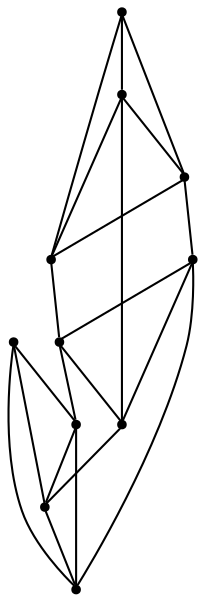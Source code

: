 graph {
  node [shape=point,comment="{\"directed\":false,\"doi\":\"10.1007/978-3-030-35802-0_27\",\"figure\":\"2 (1)\"}"]

  v0 [pos="762.917350242157,1315.9352623199568"]
  v1 [pos="665.568506231665,1315.9352623199568"]
  v2 [pos="373.52199804584563,1484.5475508051609"]
  v3 [pos="600.5415277601819,1315.9352623199568"]
  v4 [pos="406.035519075796,1428.2309045234938"]
  v5 [pos="535.7062127281924,1315.9352623199568"]
  v6 [pos="438.4531805660668,1372.0851818137917"]
  v7 [pos="406.035519075796,1203.6394929411429"]
  v8 [pos="373.52199804584563,1147.3229738347527"]
  v9 [pos="438.4531805660668,1259.7853428261217"]
  v10 [pos="470.87084205633755,1315.9352623199568"]

  v0 -- v1 [id="-1",pos="762.917350242157,1315.9352623199568 665.568506231665,1315.9352623199568 665.568506231665,1315.9352623199568 665.568506231665,1315.9352623199568"]
  v2 -- v0 [id="-2",pos="373.52199804584563,1484.5475508051609 762.917350242157,1315.9352623199568 762.917350242157,1315.9352623199568 762.917350242157,1315.9352623199568"]
  v2 -- v8 [id="-3",pos="373.52199804584563,1484.5475508051609 373.52199804584563,1147.3229738347527 373.52199804584563,1147.3229738347527 373.52199804584563,1147.3229738347527"]
  v8 -- v1 [id="-4",pos="373.52199804584563,1147.3229738347527 665.568506231665,1315.9352623199568 665.568506231665,1315.9352623199568 665.568506231665,1315.9352623199568"]
  v8 -- v0 [id="-5",pos="373.52199804584563,1147.3229738347527 762.917350242157,1315.9352623199568 762.917350242157,1315.9352623199568 762.917350242157,1315.9352623199568"]
  v4 -- v7 [id="-6",pos="406.035519075796,1428.2309045234938 406.035519075796,1203.6394929411429 406.035519075796,1203.6394929411429 406.035519075796,1203.6394929411429"]
  v7 -- v3 [id="-7",pos="406.035519075796,1203.6394929411429 600.5415277601819,1315.9352623199568 600.5415277601819,1315.9352623199568 600.5415277601819,1315.9352623199568"]
  v6 -- v9 [id="-8",pos="438.4531805660668,1372.0851818137917 438.4531805660668,1259.7853428261217 438.4531805660668,1259.7853428261217 438.4531805660668,1259.7853428261217"]
  v9 -- v5 [id="-9",pos="438.4531805660668,1259.7853428261217 535.7062127281924,1315.9352623199568 535.7062127281924,1315.9352623199568 535.7062127281924,1315.9352623199568"]
  v10 -- v6 [id="-10",pos="470.87084205633755,1315.9352623199568 438.4531805660668,1372.0851818137917 438.4531805660668,1372.0851818137917 438.4531805660668,1372.0851818137917"]
  v6 -- v4 [id="-11",pos="438.4531805660668,1372.0851818137917 406.035519075796,1428.2309045234938 406.035519075796,1428.2309045234938 406.035519075796,1428.2309045234938"]
  v4 -- v2 [id="-12",pos="406.035519075796,1428.2309045234938 373.52199804584563,1484.5475508051609 373.52199804584563,1484.5475508051609 373.52199804584563,1484.5475508051609"]
  v10 -- v5 [id="-13",pos="470.87084205633755,1315.9352623199568 535.7062127281924,1315.9352623199568 535.7062127281924,1315.9352623199568 535.7062127281924,1315.9352623199568"]
  v5 -- v3 [id="-14",pos="535.7062127281924,1315.9352623199568 600.5415277601819,1315.9352623199568 600.5415277601819,1315.9352623199568 600.5415277601819,1315.9352623199568"]
  v3 -- v1 [id="-15",pos="600.5415277601819,1315.9352623199568 665.568506231665,1315.9352623199568 665.568506231665,1315.9352623199568 665.568506231665,1315.9352623199568"]
  v10 -- v9 [id="-16",pos="470.87084205633755,1315.9352623199568 438.4531805660668,1259.7853428261217 438.4531805660668,1259.7853428261217 438.4531805660668,1259.7853428261217"]
  v9 -- v7 [id="-17",pos="438.4531805660668,1259.7853428261217 406.035519075796,1203.6394929411429 406.035519075796,1203.6394929411429 406.035519075796,1203.6394929411429"]
  v7 -- v8 [id="-18",pos="406.035519075796,1203.6394929411429 373.52199804584563,1147.3229738347527 373.52199804584563,1147.3229738347527 373.52199804584563,1147.3229738347527"]
  v5 -- v6 [id="-19",pos="535.7062127281924,1315.9352623199568 438.4531805660668,1372.0851818137917 438.4531805660668,1372.0851818137917 438.4531805660668,1372.0851818137917"]
  v3 -- v4 [id="-20",pos="600.5415277601819,1315.9352623199568 406.035519075796,1428.2309045234938 406.035519075796,1428.2309045234938 406.035519075796,1428.2309045234938"]
  v1 -- v2 [id="-21",pos="665.568506231665,1315.9352623199568 373.52199804584563,1484.5475508051609 373.52199804584563,1484.5475508051609 373.52199804584563,1484.5475508051609"]
}